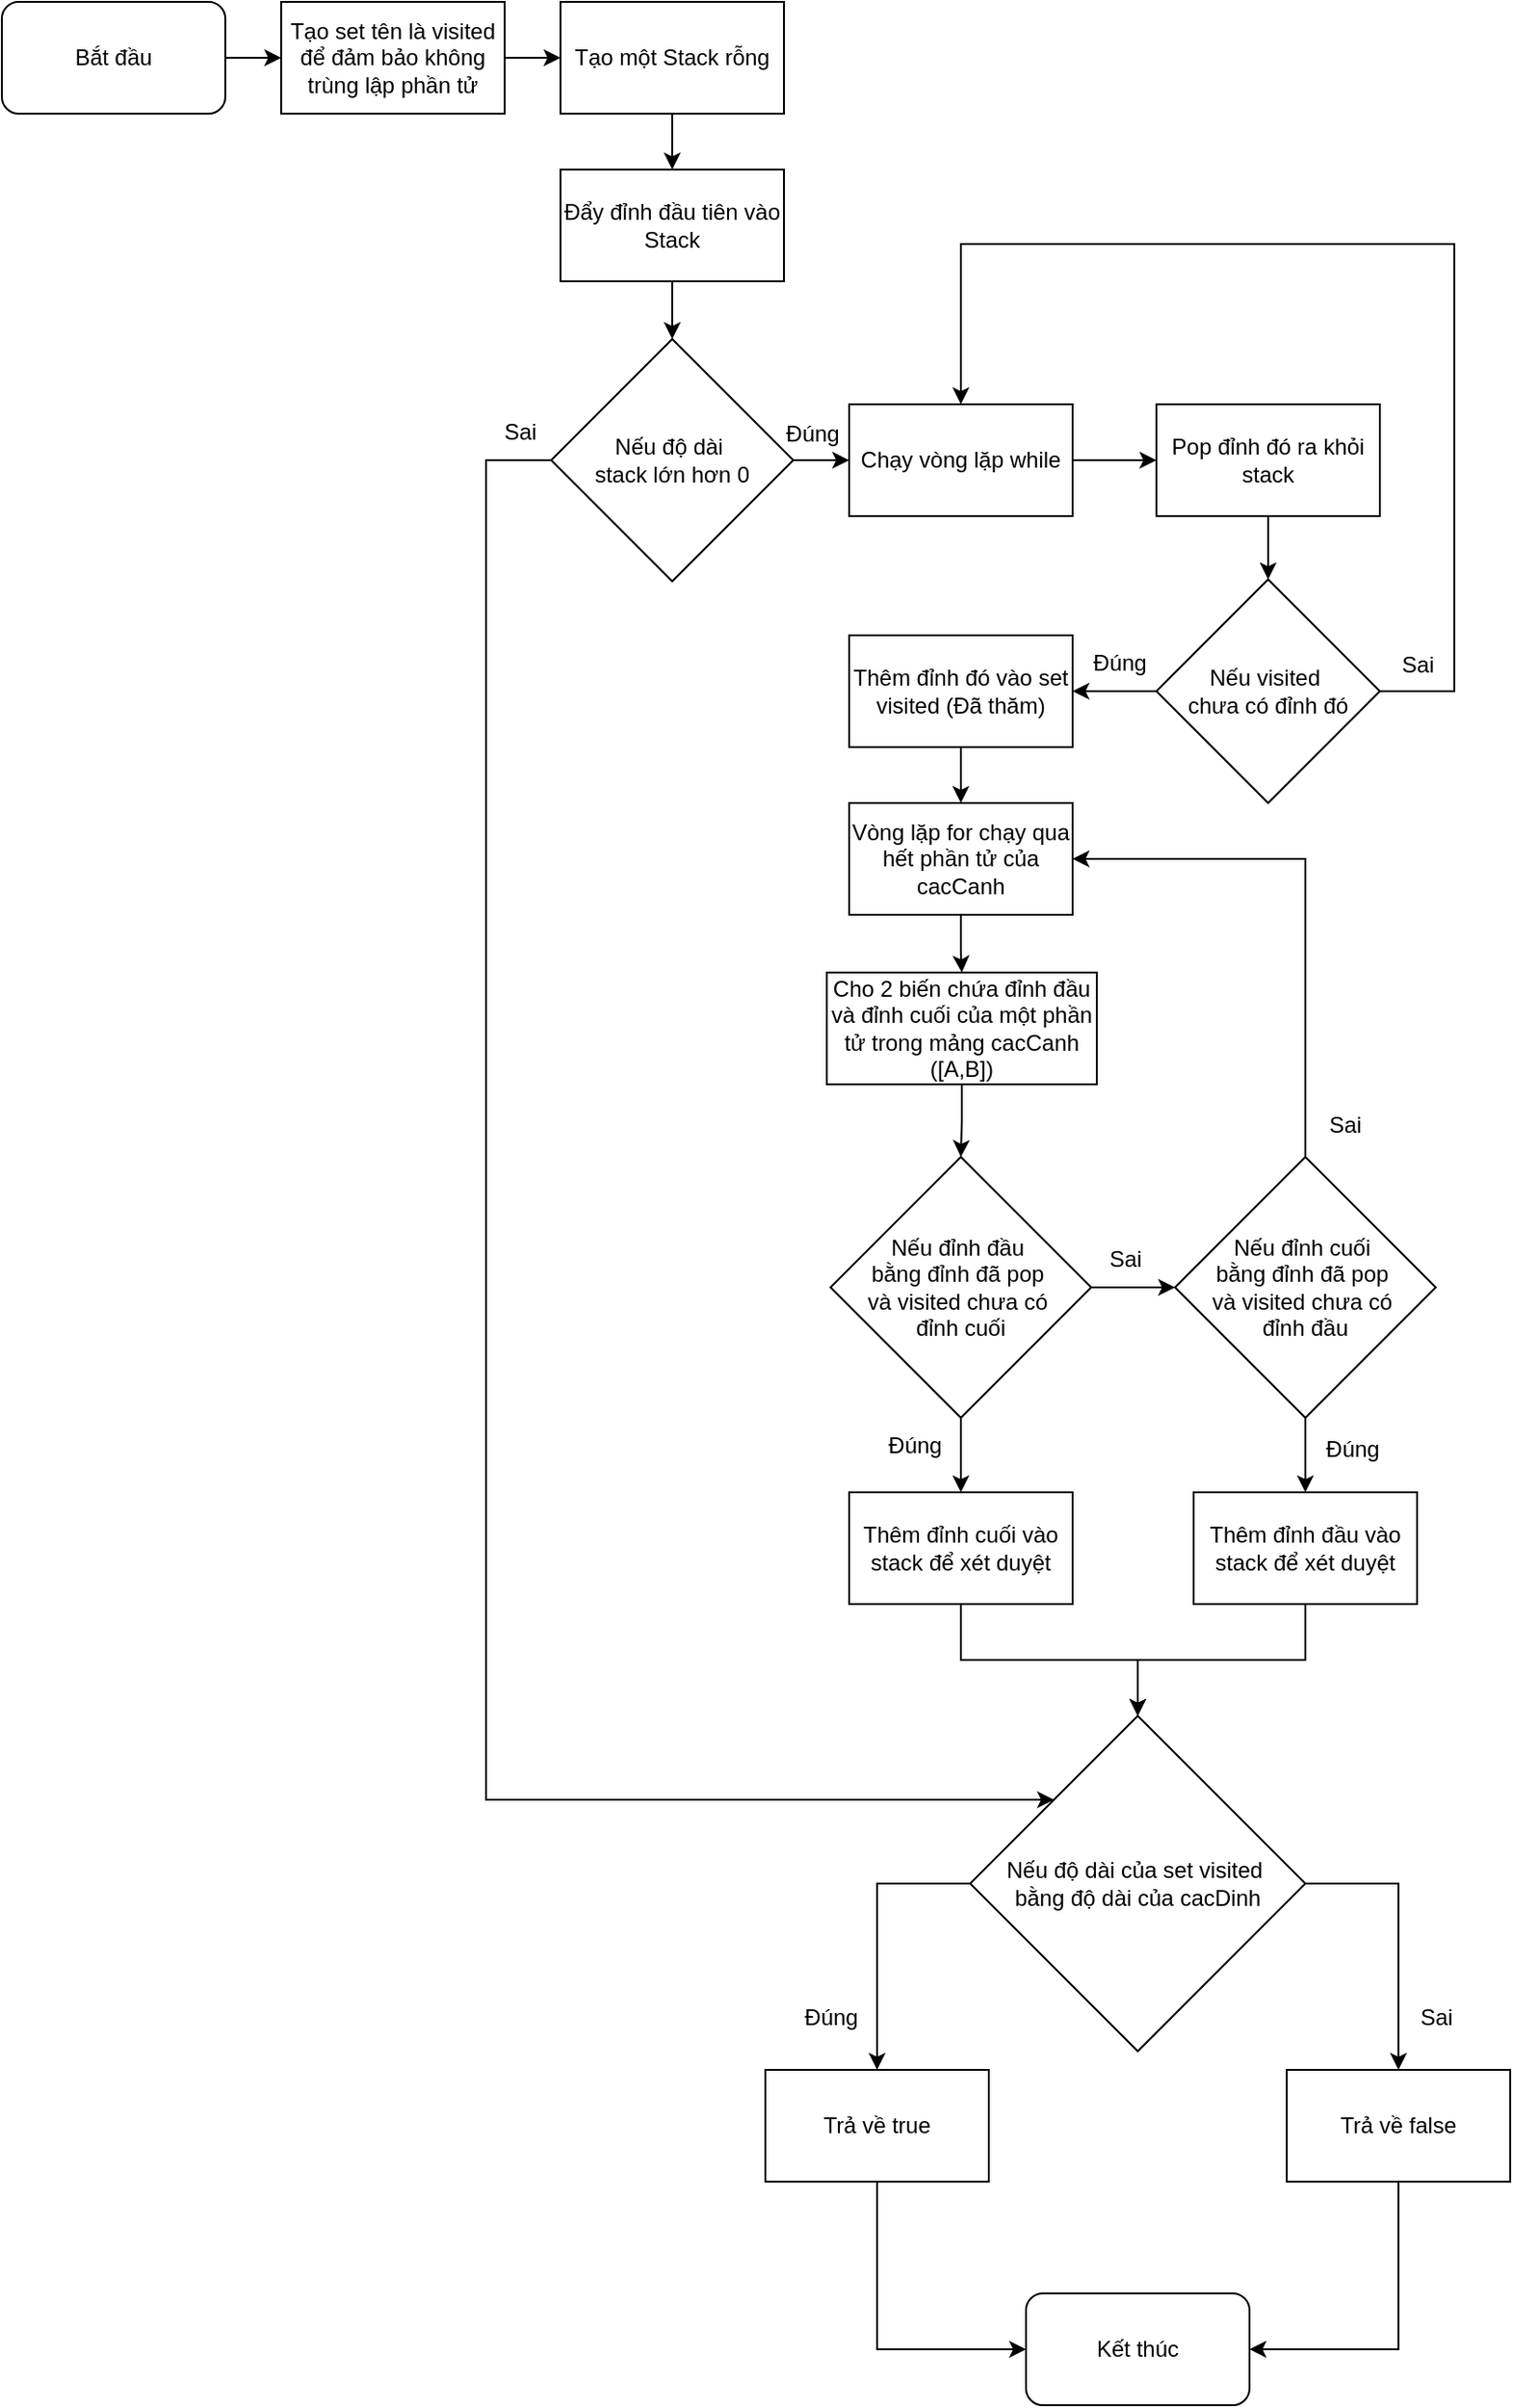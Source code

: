 <mxfile version="24.7.17">
  <diagram name="Trang-1" id="46lL7_Q75WdbSDov_53w">
    <mxGraphModel dx="1434" dy="844" grid="1" gridSize="10" guides="1" tooltips="1" connect="1" arrows="1" fold="1" page="1" pageScale="1" pageWidth="850" pageHeight="1100" math="0" shadow="0">
      <root>
        <mxCell id="0" />
        <mxCell id="1" parent="0" />
        <mxCell id="z-rgRwrHxcfeneqQvYOG-17" value="" style="edgeStyle=orthogonalEdgeStyle;rounded=0;orthogonalLoop=1;jettySize=auto;html=1;" edge="1" parent="1" source="z-rgRwrHxcfeneqQvYOG-1" target="z-rgRwrHxcfeneqQvYOG-2">
          <mxGeometry relative="1" as="geometry" />
        </mxCell>
        <mxCell id="z-rgRwrHxcfeneqQvYOG-1" value="Bắt đầu" style="rounded=1;whiteSpace=wrap;html=1;" vertex="1" parent="1">
          <mxGeometry x="30" y="20" width="120" height="60" as="geometry" />
        </mxCell>
        <mxCell id="z-rgRwrHxcfeneqQvYOG-18" value="" style="edgeStyle=orthogonalEdgeStyle;rounded=0;orthogonalLoop=1;jettySize=auto;html=1;" edge="1" parent="1" source="z-rgRwrHxcfeneqQvYOG-2" target="z-rgRwrHxcfeneqQvYOG-3">
          <mxGeometry relative="1" as="geometry" />
        </mxCell>
        <mxCell id="z-rgRwrHxcfeneqQvYOG-2" value="Tạo set tên là visited để đảm bảo không trùng lập phần tử" style="rounded=0;whiteSpace=wrap;html=1;" vertex="1" parent="1">
          <mxGeometry x="180" y="20" width="120" height="60" as="geometry" />
        </mxCell>
        <mxCell id="z-rgRwrHxcfeneqQvYOG-19" value="" style="edgeStyle=orthogonalEdgeStyle;rounded=0;orthogonalLoop=1;jettySize=auto;html=1;" edge="1" parent="1" source="z-rgRwrHxcfeneqQvYOG-3" target="z-rgRwrHxcfeneqQvYOG-4">
          <mxGeometry relative="1" as="geometry" />
        </mxCell>
        <mxCell id="z-rgRwrHxcfeneqQvYOG-3" value="Tạo một Stack rỗng" style="rounded=0;whiteSpace=wrap;html=1;" vertex="1" parent="1">
          <mxGeometry x="330" y="20" width="120" height="60" as="geometry" />
        </mxCell>
        <mxCell id="z-rgRwrHxcfeneqQvYOG-20" value="" style="edgeStyle=orthogonalEdgeStyle;rounded=0;orthogonalLoop=1;jettySize=auto;html=1;" edge="1" parent="1" source="z-rgRwrHxcfeneqQvYOG-4" target="z-rgRwrHxcfeneqQvYOG-6">
          <mxGeometry relative="1" as="geometry" />
        </mxCell>
        <mxCell id="z-rgRwrHxcfeneqQvYOG-4" value="Đẩy đỉnh đầu tiên vào Stack" style="rounded=0;whiteSpace=wrap;html=1;" vertex="1" parent="1">
          <mxGeometry x="330" y="110" width="120" height="60" as="geometry" />
        </mxCell>
        <mxCell id="z-rgRwrHxcfeneqQvYOG-22" value="" style="edgeStyle=orthogonalEdgeStyle;rounded=0;orthogonalLoop=1;jettySize=auto;html=1;" edge="1" parent="1" source="z-rgRwrHxcfeneqQvYOG-5" target="z-rgRwrHxcfeneqQvYOG-7">
          <mxGeometry relative="1" as="geometry" />
        </mxCell>
        <mxCell id="z-rgRwrHxcfeneqQvYOG-5" value="Chạy vòng lặp while" style="rounded=0;whiteSpace=wrap;html=1;" vertex="1" parent="1">
          <mxGeometry x="485" y="236" width="120" height="60" as="geometry" />
        </mxCell>
        <mxCell id="z-rgRwrHxcfeneqQvYOG-21" value="" style="edgeStyle=orthogonalEdgeStyle;rounded=0;orthogonalLoop=1;jettySize=auto;html=1;" edge="1" parent="1" source="z-rgRwrHxcfeneqQvYOG-6" target="z-rgRwrHxcfeneqQvYOG-5">
          <mxGeometry relative="1" as="geometry" />
        </mxCell>
        <mxCell id="z-rgRwrHxcfeneqQvYOG-45" style="edgeStyle=orthogonalEdgeStyle;rounded=0;orthogonalLoop=1;jettySize=auto;html=1;exitX=0;exitY=0.5;exitDx=0;exitDy=0;entryX=0;entryY=0;entryDx=0;entryDy=0;" edge="1" parent="1" source="z-rgRwrHxcfeneqQvYOG-6" target="z-rgRwrHxcfeneqQvYOG-30">
          <mxGeometry relative="1" as="geometry">
            <Array as="points">
              <mxPoint x="290" y="266" />
              <mxPoint x="290" y="985" />
            </Array>
          </mxGeometry>
        </mxCell>
        <mxCell id="z-rgRwrHxcfeneqQvYOG-6" value="Nếu độ dài&amp;nbsp;&lt;div&gt;stack lớn hơn 0&lt;/div&gt;" style="rhombus;whiteSpace=wrap;html=1;" vertex="1" parent="1">
          <mxGeometry x="325" y="201" width="130" height="130" as="geometry" />
        </mxCell>
        <mxCell id="z-rgRwrHxcfeneqQvYOG-24" value="" style="edgeStyle=orthogonalEdgeStyle;rounded=0;orthogonalLoop=1;jettySize=auto;html=1;" edge="1" parent="1" source="z-rgRwrHxcfeneqQvYOG-7" target="z-rgRwrHxcfeneqQvYOG-23">
          <mxGeometry relative="1" as="geometry" />
        </mxCell>
        <mxCell id="z-rgRwrHxcfeneqQvYOG-7" value="Pop đỉnh đó ra khỏi stack" style="rounded=0;whiteSpace=wrap;html=1;" vertex="1" parent="1">
          <mxGeometry x="650" y="236" width="120" height="60" as="geometry" />
        </mxCell>
        <mxCell id="z-rgRwrHxcfeneqQvYOG-27" value="" style="edgeStyle=orthogonalEdgeStyle;rounded=0;orthogonalLoop=1;jettySize=auto;html=1;" edge="1" parent="1" source="z-rgRwrHxcfeneqQvYOG-8" target="z-rgRwrHxcfeneqQvYOG-10">
          <mxGeometry relative="1" as="geometry" />
        </mxCell>
        <mxCell id="z-rgRwrHxcfeneqQvYOG-8" value="Thêm đỉnh đó vào set visited (Đã thăm)" style="rounded=0;whiteSpace=wrap;html=1;" vertex="1" parent="1">
          <mxGeometry x="485" y="360" width="120" height="60" as="geometry" />
        </mxCell>
        <mxCell id="z-rgRwrHxcfeneqQvYOG-33" value="" style="edgeStyle=orthogonalEdgeStyle;rounded=0;orthogonalLoop=1;jettySize=auto;html=1;" edge="1" parent="1" source="z-rgRwrHxcfeneqQvYOG-9" target="z-rgRwrHxcfeneqQvYOG-12">
          <mxGeometry relative="1" as="geometry" />
        </mxCell>
        <mxCell id="z-rgRwrHxcfeneqQvYOG-34" value="" style="edgeStyle=orthogonalEdgeStyle;rounded=0;orthogonalLoop=1;jettySize=auto;html=1;" edge="1" parent="1" source="z-rgRwrHxcfeneqQvYOG-9" target="z-rgRwrHxcfeneqQvYOG-13">
          <mxGeometry relative="1" as="geometry" />
        </mxCell>
        <mxCell id="z-rgRwrHxcfeneqQvYOG-9" value="Nếu đỉnh đầu&amp;nbsp;&lt;div&gt;bằng đỉnh đã pop&amp;nbsp;&lt;/div&gt;&lt;div&gt;và visited chưa có&amp;nbsp;&lt;/div&gt;&lt;div&gt;đỉnh cuối&lt;/div&gt;" style="rhombus;whiteSpace=wrap;html=1;" vertex="1" parent="1">
          <mxGeometry x="475" y="640" width="140" height="140" as="geometry" />
        </mxCell>
        <mxCell id="z-rgRwrHxcfeneqQvYOG-28" value="" style="edgeStyle=orthogonalEdgeStyle;rounded=0;orthogonalLoop=1;jettySize=auto;html=1;" edge="1" parent="1" source="z-rgRwrHxcfeneqQvYOG-10" target="z-rgRwrHxcfeneqQvYOG-11">
          <mxGeometry relative="1" as="geometry" />
        </mxCell>
        <mxCell id="z-rgRwrHxcfeneqQvYOG-10" value="Vòng lặp for chạy qua hết phần tử của cacCanh" style="rounded=0;whiteSpace=wrap;html=1;" vertex="1" parent="1">
          <mxGeometry x="485" y="450" width="120" height="60" as="geometry" />
        </mxCell>
        <mxCell id="z-rgRwrHxcfeneqQvYOG-32" value="" style="edgeStyle=orthogonalEdgeStyle;rounded=0;orthogonalLoop=1;jettySize=auto;html=1;" edge="1" parent="1" source="z-rgRwrHxcfeneqQvYOG-11" target="z-rgRwrHxcfeneqQvYOG-9">
          <mxGeometry relative="1" as="geometry" />
        </mxCell>
        <mxCell id="z-rgRwrHxcfeneqQvYOG-11" value="Cho 2 biến chứa đỉnh đầu và đỉnh cuối của một phần tử trong mảng cacCanh ([A,B])" style="rounded=0;whiteSpace=wrap;html=1;" vertex="1" parent="1">
          <mxGeometry x="473" y="541" width="145" height="60" as="geometry" />
        </mxCell>
        <mxCell id="z-rgRwrHxcfeneqQvYOG-37" style="edgeStyle=orthogonalEdgeStyle;rounded=0;orthogonalLoop=1;jettySize=auto;html=1;exitX=0.5;exitY=1;exitDx=0;exitDy=0;entryX=0.5;entryY=0;entryDx=0;entryDy=0;" edge="1" parent="1" source="z-rgRwrHxcfeneqQvYOG-12" target="z-rgRwrHxcfeneqQvYOG-30">
          <mxGeometry relative="1" as="geometry" />
        </mxCell>
        <mxCell id="z-rgRwrHxcfeneqQvYOG-12" value="Thêm đỉnh cuối vào stack để xét duyệt" style="rounded=0;whiteSpace=wrap;html=1;" vertex="1" parent="1">
          <mxGeometry x="485" y="820" width="120" height="60" as="geometry" />
        </mxCell>
        <mxCell id="z-rgRwrHxcfeneqQvYOG-35" value="" style="edgeStyle=orthogonalEdgeStyle;rounded=0;orthogonalLoop=1;jettySize=auto;html=1;" edge="1" parent="1" source="z-rgRwrHxcfeneqQvYOG-13" target="z-rgRwrHxcfeneqQvYOG-14">
          <mxGeometry relative="1" as="geometry" />
        </mxCell>
        <mxCell id="z-rgRwrHxcfeneqQvYOG-36" style="edgeStyle=orthogonalEdgeStyle;rounded=0;orthogonalLoop=1;jettySize=auto;html=1;exitX=0.5;exitY=0;exitDx=0;exitDy=0;entryX=1;entryY=0.5;entryDx=0;entryDy=0;" edge="1" parent="1" source="z-rgRwrHxcfeneqQvYOG-13" target="z-rgRwrHxcfeneqQvYOG-10">
          <mxGeometry relative="1" as="geometry" />
        </mxCell>
        <mxCell id="z-rgRwrHxcfeneqQvYOG-13" value="Nếu đỉnh cuối&amp;nbsp;&lt;div&gt;bằng đỉnh đã pop&amp;nbsp;&lt;/div&gt;&lt;div&gt;và visited chưa có&amp;nbsp;&lt;/div&gt;&lt;div&gt;đỉnh đầu&lt;/div&gt;" style="rhombus;whiteSpace=wrap;html=1;" vertex="1" parent="1">
          <mxGeometry x="660" y="640" width="140" height="140" as="geometry" />
        </mxCell>
        <mxCell id="z-rgRwrHxcfeneqQvYOG-39" style="edgeStyle=orthogonalEdgeStyle;rounded=0;orthogonalLoop=1;jettySize=auto;html=1;exitX=0.5;exitY=1;exitDx=0;exitDy=0;entryX=0.5;entryY=0;entryDx=0;entryDy=0;" edge="1" parent="1" source="z-rgRwrHxcfeneqQvYOG-14" target="z-rgRwrHxcfeneqQvYOG-30">
          <mxGeometry relative="1" as="geometry" />
        </mxCell>
        <mxCell id="z-rgRwrHxcfeneqQvYOG-14" value="Thêm đỉnh đầu vào stack để xét duyệt" style="rounded=0;whiteSpace=wrap;html=1;" vertex="1" parent="1">
          <mxGeometry x="670" y="820" width="120" height="60" as="geometry" />
        </mxCell>
        <mxCell id="z-rgRwrHxcfeneqQvYOG-16" value="Kết thúc" style="rounded=1;whiteSpace=wrap;html=1;" vertex="1" parent="1">
          <mxGeometry x="580" y="1250" width="120" height="60" as="geometry" />
        </mxCell>
        <mxCell id="z-rgRwrHxcfeneqQvYOG-26" value="" style="edgeStyle=orthogonalEdgeStyle;rounded=0;orthogonalLoop=1;jettySize=auto;html=1;" edge="1" parent="1" source="z-rgRwrHxcfeneqQvYOG-23" target="z-rgRwrHxcfeneqQvYOG-8">
          <mxGeometry relative="1" as="geometry" />
        </mxCell>
        <mxCell id="z-rgRwrHxcfeneqQvYOG-46" style="edgeStyle=orthogonalEdgeStyle;rounded=0;orthogonalLoop=1;jettySize=auto;html=1;exitX=1;exitY=0.5;exitDx=0;exitDy=0;entryX=0.5;entryY=0;entryDx=0;entryDy=0;" edge="1" parent="1" source="z-rgRwrHxcfeneqQvYOG-23" target="z-rgRwrHxcfeneqQvYOG-5">
          <mxGeometry relative="1" as="geometry">
            <Array as="points">
              <mxPoint x="810" y="390" />
              <mxPoint x="810" y="150" />
              <mxPoint x="545" y="150" />
            </Array>
          </mxGeometry>
        </mxCell>
        <mxCell id="z-rgRwrHxcfeneqQvYOG-23" value="Nếu visited&amp;nbsp;&lt;div&gt;chưa có đỉnh đó&lt;/div&gt;" style="rhombus;whiteSpace=wrap;html=1;" vertex="1" parent="1">
          <mxGeometry x="650" y="330" width="120" height="120" as="geometry" />
        </mxCell>
        <mxCell id="z-rgRwrHxcfeneqQvYOG-43" style="edgeStyle=orthogonalEdgeStyle;rounded=0;orthogonalLoop=1;jettySize=auto;html=1;exitX=0.5;exitY=1;exitDx=0;exitDy=0;entryX=0;entryY=0.5;entryDx=0;entryDy=0;" edge="1" parent="1" source="z-rgRwrHxcfeneqQvYOG-29" target="z-rgRwrHxcfeneqQvYOG-16">
          <mxGeometry relative="1" as="geometry" />
        </mxCell>
        <mxCell id="z-rgRwrHxcfeneqQvYOG-29" value="Trả về true" style="rounded=0;whiteSpace=wrap;html=1;" vertex="1" parent="1">
          <mxGeometry x="440" y="1130" width="120" height="60" as="geometry" />
        </mxCell>
        <mxCell id="z-rgRwrHxcfeneqQvYOG-40" style="edgeStyle=orthogonalEdgeStyle;rounded=0;orthogonalLoop=1;jettySize=auto;html=1;exitX=0;exitY=0.5;exitDx=0;exitDy=0;entryX=0.5;entryY=0;entryDx=0;entryDy=0;" edge="1" parent="1" source="z-rgRwrHxcfeneqQvYOG-30" target="z-rgRwrHxcfeneqQvYOG-29">
          <mxGeometry relative="1" as="geometry" />
        </mxCell>
        <mxCell id="z-rgRwrHxcfeneqQvYOG-41" style="edgeStyle=orthogonalEdgeStyle;rounded=0;orthogonalLoop=1;jettySize=auto;html=1;exitX=1;exitY=0.5;exitDx=0;exitDy=0;entryX=0.5;entryY=0;entryDx=0;entryDy=0;" edge="1" parent="1" source="z-rgRwrHxcfeneqQvYOG-30" target="z-rgRwrHxcfeneqQvYOG-31">
          <mxGeometry relative="1" as="geometry" />
        </mxCell>
        <mxCell id="z-rgRwrHxcfeneqQvYOG-30" value="Nếu độ dài của set visited&amp;nbsp;&lt;div&gt;bằng độ dài của cacDinh&lt;/div&gt;" style="rhombus;whiteSpace=wrap;html=1;" vertex="1" parent="1">
          <mxGeometry x="550" y="940" width="180" height="180" as="geometry" />
        </mxCell>
        <mxCell id="z-rgRwrHxcfeneqQvYOG-42" style="edgeStyle=orthogonalEdgeStyle;rounded=0;orthogonalLoop=1;jettySize=auto;html=1;exitX=0.5;exitY=1;exitDx=0;exitDy=0;entryX=1;entryY=0.5;entryDx=0;entryDy=0;" edge="1" parent="1" source="z-rgRwrHxcfeneqQvYOG-31" target="z-rgRwrHxcfeneqQvYOG-16">
          <mxGeometry relative="1" as="geometry" />
        </mxCell>
        <mxCell id="z-rgRwrHxcfeneqQvYOG-31" value="Trả về false" style="rounded=0;whiteSpace=wrap;html=1;" vertex="1" parent="1">
          <mxGeometry x="720" y="1130" width="120" height="60" as="geometry" />
        </mxCell>
        <mxCell id="z-rgRwrHxcfeneqQvYOG-47" value="Sai" style="text;html=1;align=center;verticalAlign=middle;resizable=0;points=[];autosize=1;strokeColor=none;fillColor=none;" vertex="1" parent="1">
          <mxGeometry x="288" y="236" width="40" height="30" as="geometry" />
        </mxCell>
        <mxCell id="z-rgRwrHxcfeneqQvYOG-48" value="Đúng" style="text;html=1;align=center;verticalAlign=middle;resizable=0;points=[];autosize=1;strokeColor=none;fillColor=none;" vertex="1" parent="1">
          <mxGeometry x="440" y="237" width="50" height="30" as="geometry" />
        </mxCell>
        <mxCell id="z-rgRwrHxcfeneqQvYOG-49" value="Đúng" style="text;html=1;align=center;verticalAlign=middle;resizable=0;points=[];autosize=1;strokeColor=none;fillColor=none;" vertex="1" parent="1">
          <mxGeometry x="605" y="360" width="50" height="30" as="geometry" />
        </mxCell>
        <mxCell id="z-rgRwrHxcfeneqQvYOG-50" value="Sai" style="text;html=1;align=center;verticalAlign=middle;resizable=0;points=[];autosize=1;strokeColor=none;fillColor=none;" vertex="1" parent="1">
          <mxGeometry x="770" y="361" width="40" height="30" as="geometry" />
        </mxCell>
        <mxCell id="z-rgRwrHxcfeneqQvYOG-51" value="Đúng" style="text;html=1;align=center;verticalAlign=middle;resizable=0;points=[];autosize=1;strokeColor=none;fillColor=none;" vertex="1" parent="1">
          <mxGeometry x="495" y="780" width="50" height="30" as="geometry" />
        </mxCell>
        <mxCell id="z-rgRwrHxcfeneqQvYOG-52" value="Sai" style="text;html=1;align=center;verticalAlign=middle;resizable=0;points=[];autosize=1;strokeColor=none;fillColor=none;" vertex="1" parent="1">
          <mxGeometry x="613" y="680" width="40" height="30" as="geometry" />
        </mxCell>
        <mxCell id="z-rgRwrHxcfeneqQvYOG-53" value="Sai" style="text;html=1;align=center;verticalAlign=middle;resizable=0;points=[];autosize=1;strokeColor=none;fillColor=none;" vertex="1" parent="1">
          <mxGeometry x="731" y="608" width="40" height="30" as="geometry" />
        </mxCell>
        <mxCell id="z-rgRwrHxcfeneqQvYOG-54" value="Đúng" style="text;html=1;align=center;verticalAlign=middle;resizable=0;points=[];autosize=1;strokeColor=none;fillColor=none;" vertex="1" parent="1">
          <mxGeometry x="730" y="782" width="50" height="30" as="geometry" />
        </mxCell>
        <mxCell id="z-rgRwrHxcfeneqQvYOG-55" value="Đúng" style="text;html=1;align=center;verticalAlign=middle;resizable=0;points=[];autosize=1;strokeColor=none;fillColor=none;" vertex="1" parent="1">
          <mxGeometry x="450" y="1087" width="50" height="30" as="geometry" />
        </mxCell>
        <mxCell id="z-rgRwrHxcfeneqQvYOG-56" value="Sai" style="text;html=1;align=center;verticalAlign=middle;resizable=0;points=[];autosize=1;strokeColor=none;fillColor=none;" vertex="1" parent="1">
          <mxGeometry x="780" y="1087" width="40" height="30" as="geometry" />
        </mxCell>
      </root>
    </mxGraphModel>
  </diagram>
</mxfile>
